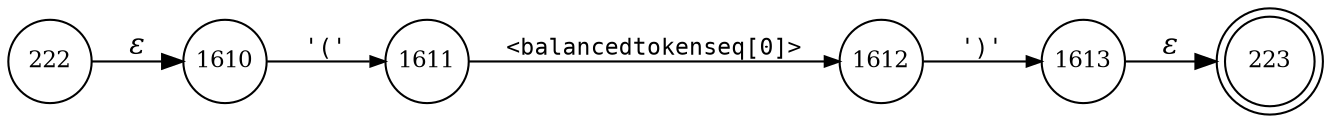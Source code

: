 digraph ATN {
rankdir=LR;
s223[fontsize=11, label="223", shape=doublecircle, fixedsize=true, width=.6];
s1610[fontsize=11,label="1610", shape=circle, fixedsize=true, width=.55, peripheries=1];
s1611[fontsize=11,label="1611", shape=circle, fixedsize=true, width=.55, peripheries=1];
s1612[fontsize=11,label="1612", shape=circle, fixedsize=true, width=.55, peripheries=1];
s1613[fontsize=11,label="1613", shape=circle, fixedsize=true, width=.55, peripheries=1];
s222[fontsize=11,label="222", shape=circle, fixedsize=true, width=.55, peripheries=1];
s222 -> s1610 [fontname="Times-Italic", label="&epsilon;"];
s1610 -> s1611 [fontsize=11, fontname="Courier", arrowsize=.7, label = "'('", arrowhead = normal];
s1611 -> s1612 [fontsize=11, fontname="Courier", arrowsize=.7, label = "<balancedtokenseq[0]>", arrowhead = normal];
s1612 -> s1613 [fontsize=11, fontname="Courier", arrowsize=.7, label = "')'", arrowhead = normal];
s1613 -> s223 [fontname="Times-Italic", label="&epsilon;"];
}
